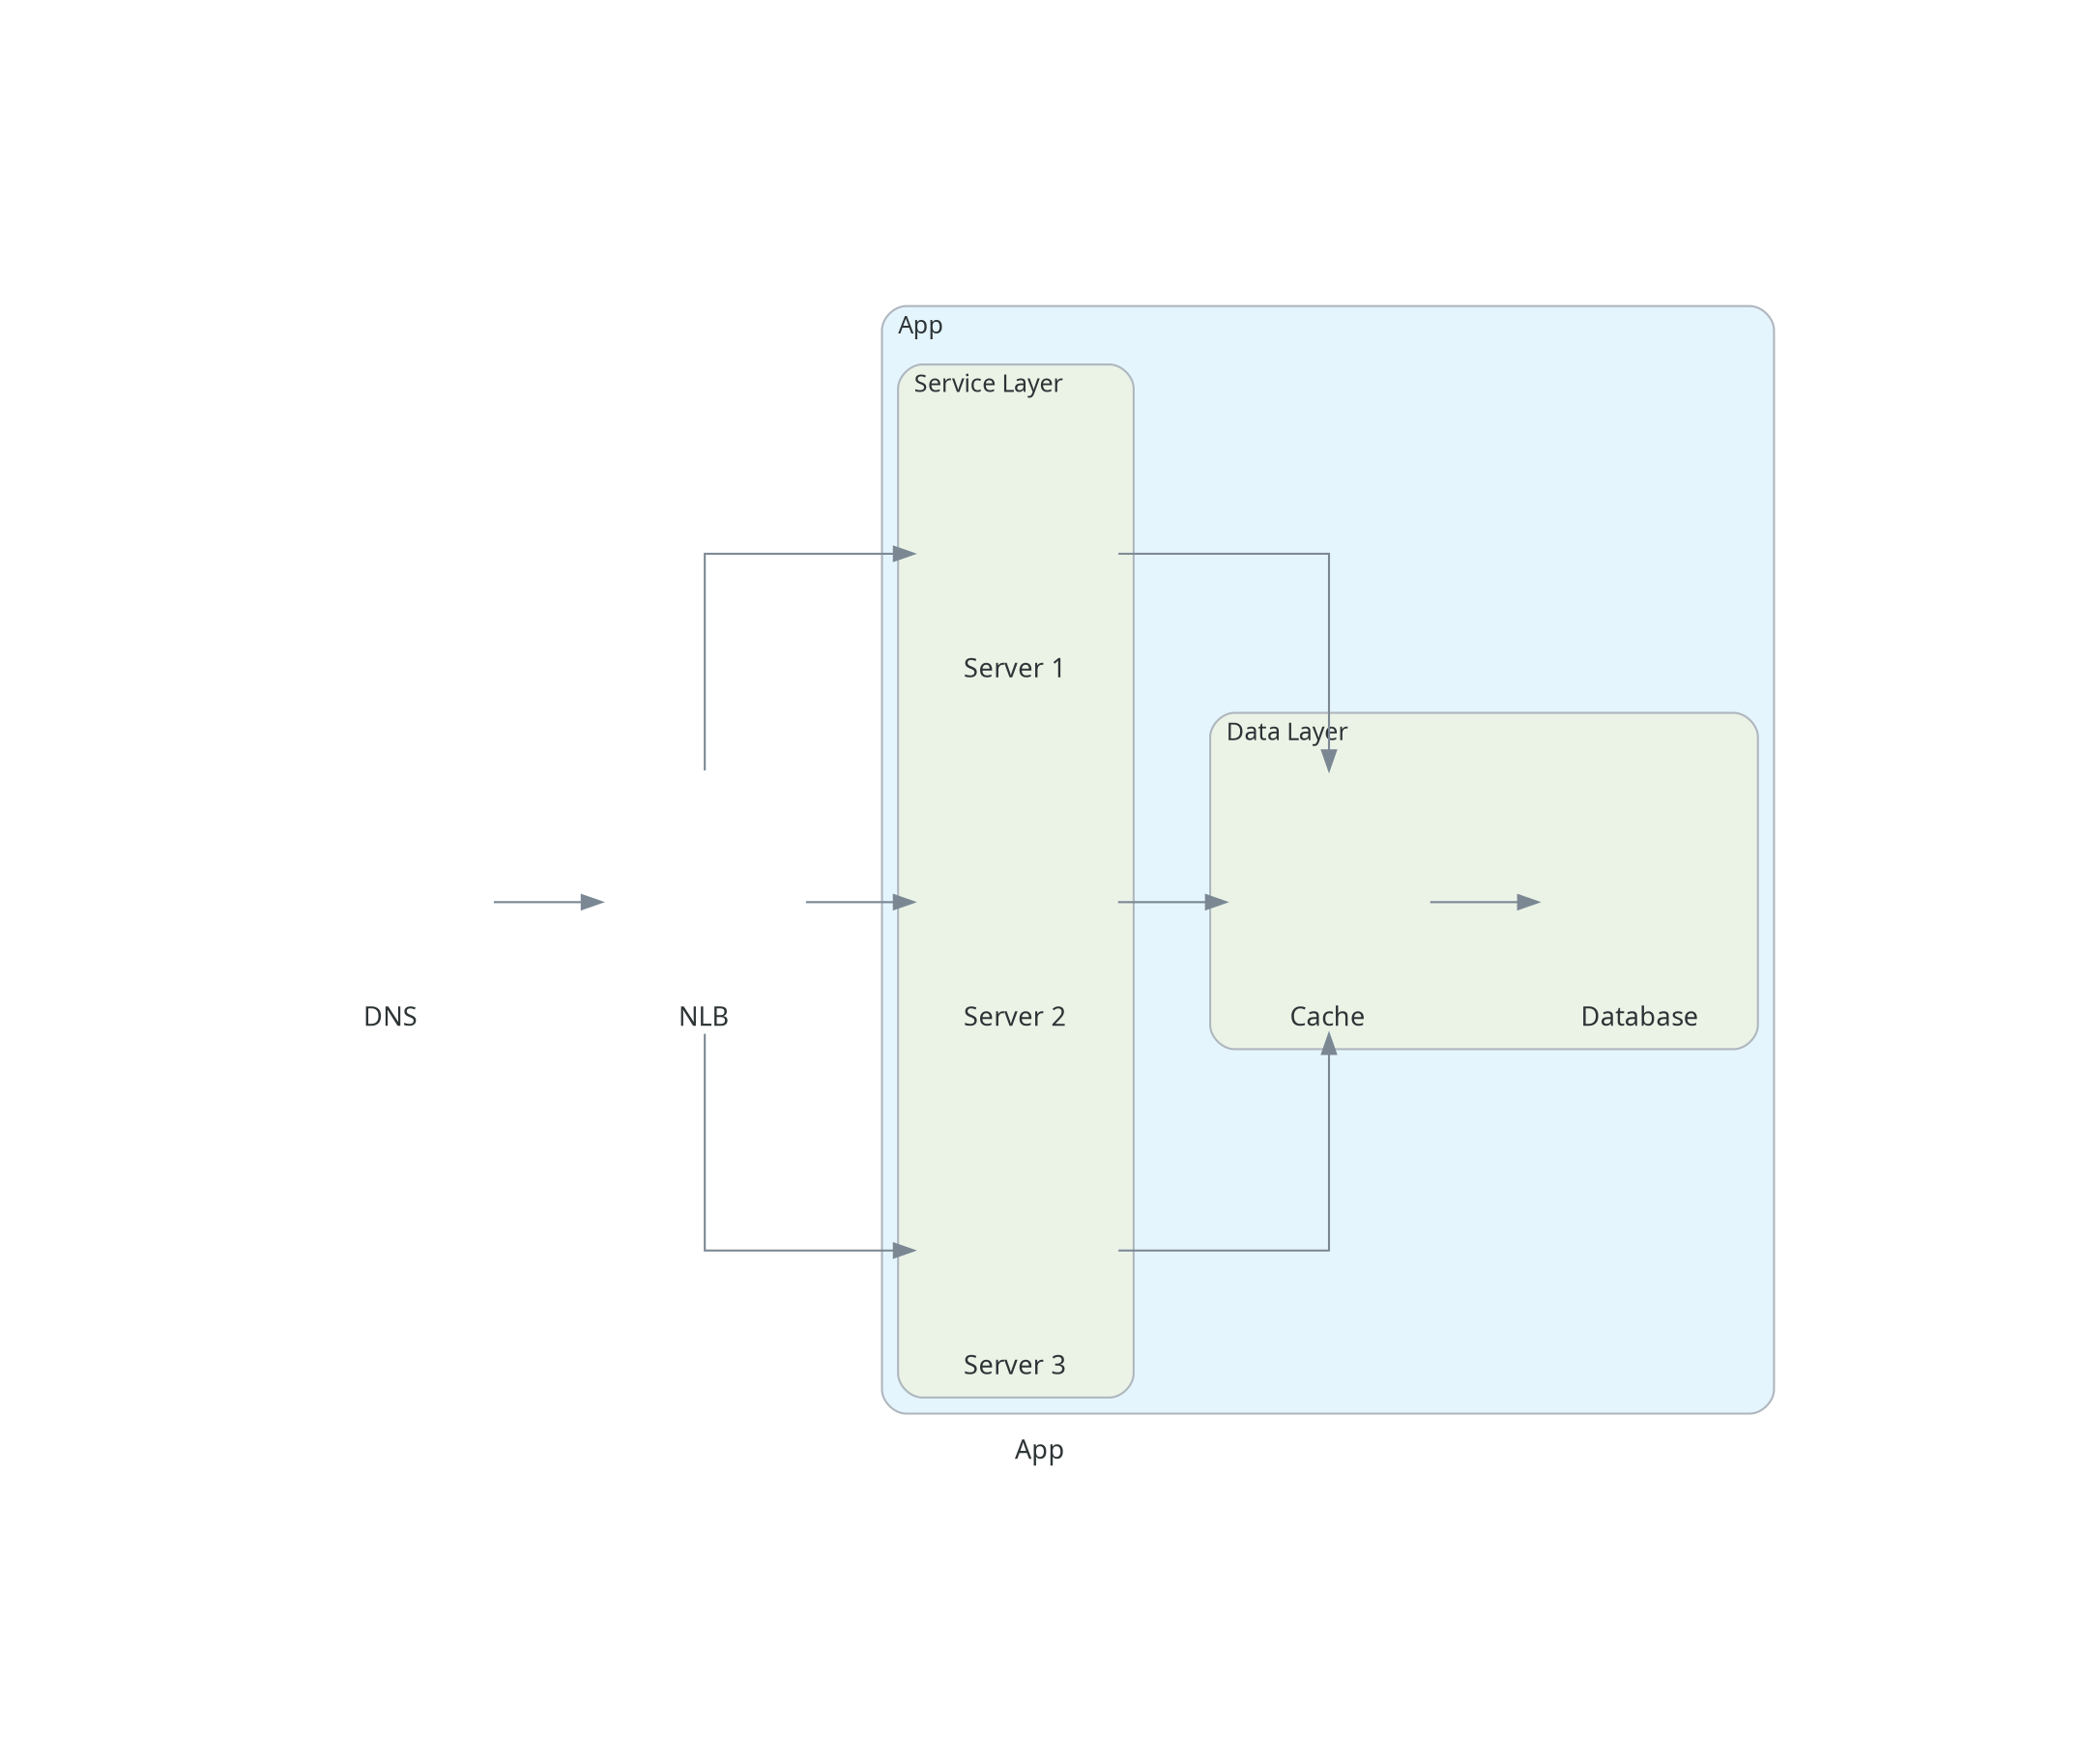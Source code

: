digraph root {
	fontcolor="#2D3436";
	fontname="Sans-Serif";
	fontsize=13;
	label=App;
	nodesep=0.6;
	pad=2;
	rankdir=LR;
	ranksep=0.75;
	splines=ortho;
	pecjlbhp->wfzvncus[ color="#7B8894", dir=forward, fontcolor="#2D3436", fontname="Sans-Serif", fontsize=13 ];
	wfzvncus->ouaenzgu[ color="#7B8894", dir=forward, fontcolor="#2D3436", fontname="Sans-Serif", fontsize=13 ];
	wfzvncus->bvznogds[ color="#7B8894", dir=forward, fontcolor="#2D3436", fontname="Sans-Serif", fontsize=13 ];
	wfzvncus->upphhxjb[ color="#7B8894", dir=forward, fontcolor="#2D3436", fontname="Sans-Serif", fontsize=13 ];
	upphhxjb->eeeubgcd[ color="#7B8894", dir=forward, fontcolor="#2D3436", fontname="Sans-Serif", fontsize=13 ];
	ouaenzgu->eeeubgcd[ color="#7B8894", dir=forward, fontcolor="#2D3436", fontname="Sans-Serif", fontsize=13 ];
	bvznogds->eeeubgcd[ color="#7B8894", dir=forward, fontcolor="#2D3436", fontname="Sans-Serif", fontsize=13 ];
	eeeubgcd->ovhfpdwr[ color="#7B8894", dir=forward, fontcolor="#2D3436", fontname="Sans-Serif", fontsize=13 ];
	subgraph cluster_GCP {
	bgcolor="#E5F5FD";
	fontcolor="#2D3436";
	fontname="Sans-Serif";
	fontsize=12;
	labeljust=l;
	pencolor="#AEB6BE";
	shape=box;
	style=rounded;
	subgraph clusterdata {
	bgcolor="#EBF3E7";
	fontcolor="#2D3436";
	fontname="Sans-Serif";
	fontsize=12;
	label="Data Layer";
	labeljust=l;
	pencolor="#AEB6BE";
	shape=box;
	style=rounded;
	eeeubgcd [ fixedsize=true, fontcolor="#2D3436", fontname="Sans-Serif", fontsize=13, height=1.7999999999999998, image="assets/gcp/database/memorystore.png", imagescale=true, label=Cache, labelloc=b, shape=none, style=rounded, width=1.4 ];
	ovhfpdwr [ fixedsize=true, fontcolor="#2D3436", fontname="Sans-Serif", fontsize=13, height=1.7999999999999998, image="assets/gcp/database/sql.png", imagescale=true, label=Database, labelloc=b, shape=none, style=rounded, width=1.4 ];

}
;
	subgraph clusterservices {
	bgcolor="#EBF3E7";
	fontcolor="#2D3436";
	fontname="Sans-Serif";
	fontsize=12;
	label="Service Layer";
	labeljust=l;
	pencolor="#AEB6BE";
	shape=box;
	style=rounded;
	bvznogds [ fixedsize=true, fontcolor="#2D3436", fontname="Sans-Serif", fontsize=13, height=1.7999999999999998, image="assets/gcp/compute/compute-engine.png", imagescale=true, label="Server 2", labelloc=b, shape=none, style=rounded, width=1.4 ];
	ouaenzgu [ fixedsize=true, fontcolor="#2D3436", fontname="Sans-Serif", fontsize=13, height=1.7999999999999998, image="assets/gcp/compute/compute-engine.png", imagescale=true, label="Server 1", labelloc=b, shape=none, style=rounded, width=1.4 ];
	upphhxjb [ fixedsize=true, fontcolor="#2D3436", fontname="Sans-Serif", fontsize=13, height=1.7999999999999998, image="assets/gcp/compute/compute-engine.png", imagescale=true, label="Server 3", labelloc=b, shape=none, style=rounded, width=1.4 ];

}
;

}
;
	pecjlbhp [ fixedsize=true, fontcolor="#2D3436", fontname="Sans-Serif", fontsize=13, height=1.7999999999999998, image="assets/gcp/network/dns.png", imagescale=true, label=DNS, labelloc=b, shape=none, style=rounded, width=1.4 ];
	wfzvncus [ fixedsize=true, fontcolor="#2D3436", fontname="Sans-Serif", fontsize=13, height=1.7999999999999998, image="assets/gcp/network/load-balancing.png", imagescale=true, label=NLB, labelloc=b, shape=none, style=rounded, width=1.4 ];

}
